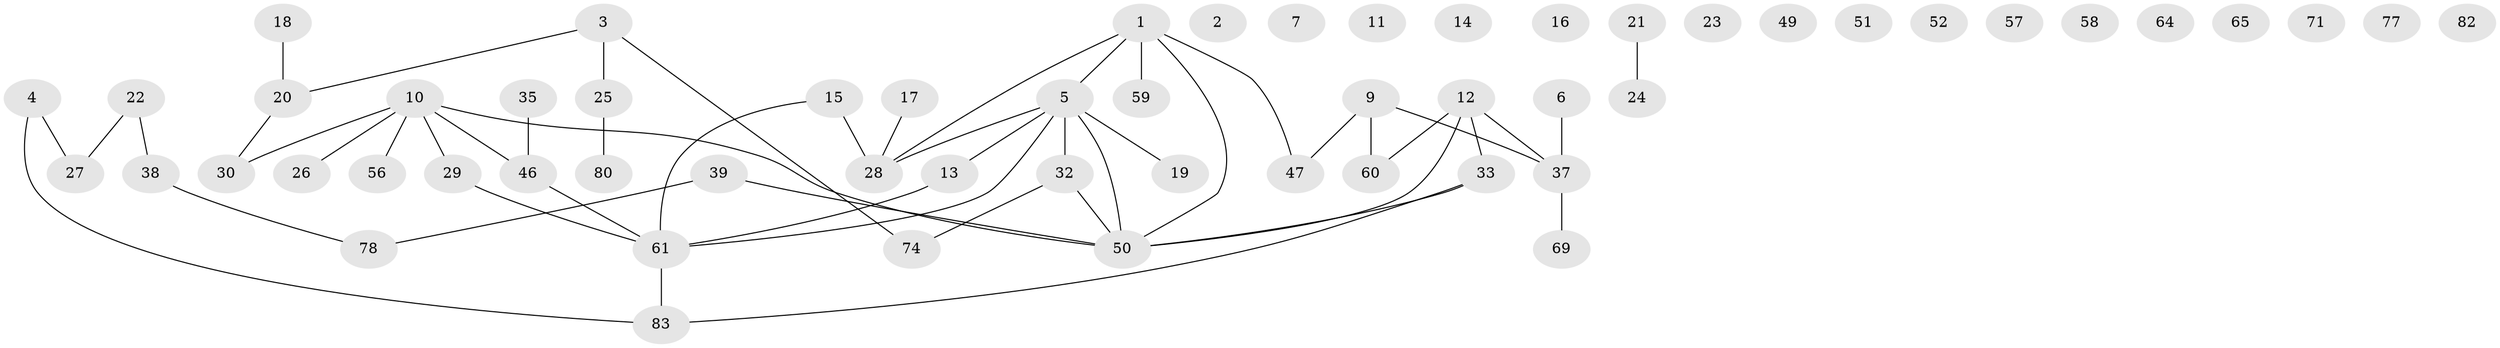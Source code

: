 // original degree distribution, {3: 0.18072289156626506, 0: 0.18072289156626506, 2: 0.25301204819277107, 5: 0.04819277108433735, 1: 0.25301204819277107, 4: 0.08433734939759036}
// Generated by graph-tools (version 1.1) at 2025/41/03/06/25 10:41:20]
// undirected, 57 vertices, 52 edges
graph export_dot {
graph [start="1"]
  node [color=gray90,style=filled];
  1 [super="+43"];
  2;
  3 [super="+53"];
  4 [super="+67"];
  5 [super="+8"];
  6;
  7;
  9 [super="+73"];
  10 [super="+42"];
  11;
  12 [super="+44"];
  13 [super="+79"];
  14 [super="+63"];
  15 [super="+40"];
  16;
  17;
  18 [super="+36"];
  19;
  20;
  21;
  22 [super="+34"];
  23;
  24;
  25 [super="+81"];
  26 [super="+31"];
  27;
  28 [super="+62"];
  29 [super="+55"];
  30 [super="+54"];
  32 [super="+76"];
  33 [super="+41"];
  35;
  37 [super="+48"];
  38 [super="+66"];
  39 [super="+45"];
  46 [super="+68"];
  47 [super="+72"];
  49;
  50 [super="+75"];
  51;
  52;
  56;
  57;
  58;
  59;
  60;
  61 [super="+70"];
  64;
  65;
  69;
  71;
  74;
  77;
  78;
  80;
  82;
  83;
  1 -- 59;
  1 -- 28;
  1 -- 5;
  1 -- 50;
  1 -- 47;
  3 -- 74;
  3 -- 20;
  3 -- 25;
  4 -- 27;
  4 -- 83;
  5 -- 19;
  5 -- 28;
  5 -- 61;
  5 -- 50;
  5 -- 32;
  5 -- 13;
  6 -- 37;
  9 -- 37;
  9 -- 60;
  9 -- 47;
  10 -- 26;
  10 -- 50;
  10 -- 46;
  10 -- 56;
  10 -- 30;
  10 -- 29;
  12 -- 33;
  12 -- 50;
  12 -- 37;
  12 -- 60;
  13 -- 61;
  15 -- 28;
  15 -- 61;
  17 -- 28;
  18 -- 20;
  20 -- 30;
  21 -- 24;
  22 -- 38;
  22 -- 27;
  25 -- 80;
  29 -- 61;
  32 -- 50;
  32 -- 74;
  33 -- 50;
  33 -- 83;
  35 -- 46;
  37 -- 69;
  38 -- 78;
  39 -- 78;
  39 -- 50;
  46 -- 61;
  61 -- 83;
}
